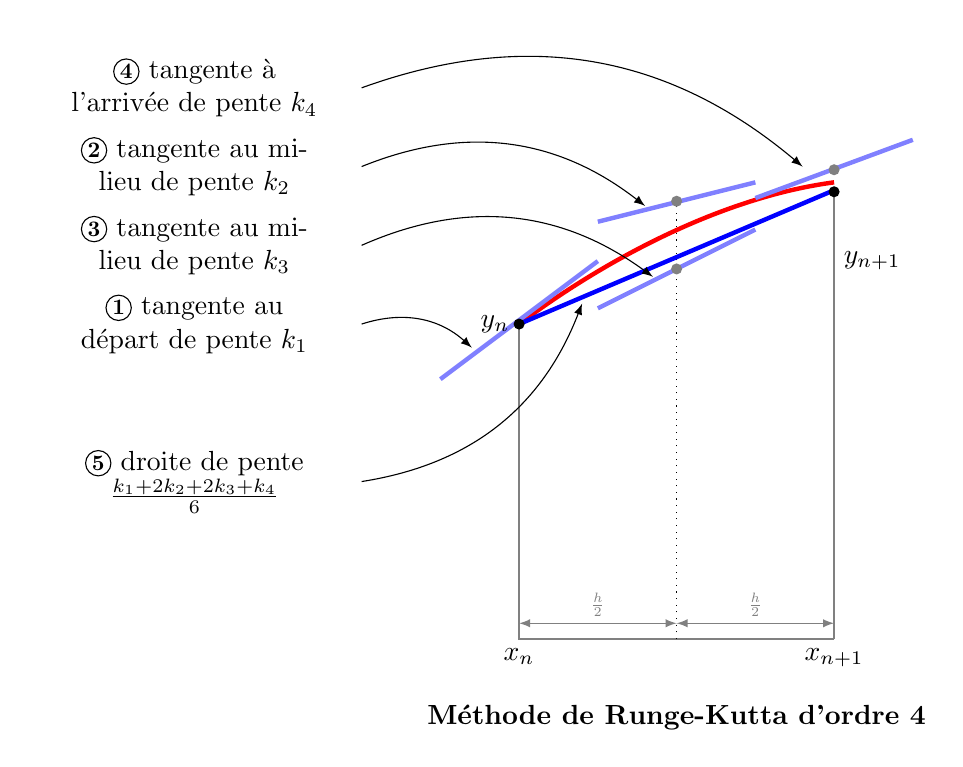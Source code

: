 \begin{tikzpicture}[scale=2]

\draw[thick, gray] (3,0) -- (1,0)--(1,2);
\draw[thick, gray] (3,0)--(3,2.85);
\draw[dotted] (2,0)--++(0,2.8);

  \draw[ultra thick, color=red] (1,2).. controls ++(0.5,0.75*0.5) and (2.25,2.8) ..  (3,2.9);
 % \draw[very thick, dotted, color=red!90] (1.6,2.6).. controls (2,2.8) ..  (2.4,2.82);
  %\draw[very thick, dotted, color=red!90] (1.6,2.3).. controls (2,2.5) ..  (2.4,2.62);

  \draw[ultra thick, color=blue!50] (0.5,1.65) -- ++(1,0.75);  % k1
  \draw[ultra thick, color=blue!50] (1.5,2.65) -- ++(1,0.25);  % k2
  \draw[ultra thick, color=blue!50] (1.5,2.10) -- ++(1,0.5);  % k3
  \draw[ultra thick, color=blue!50] (2.5,2.8) -- ++(1,0.37);  % k4
  \draw[ultra thick, color=blue] (1,2) -- ++(2,0.85);
 \node[below] at (1,0) {$x_n$};
 \node[below] at (3,0) {$x_{n+1}$};

% \node[below] at (1.5,0) {$\frac{x_n+x_{n+1}}{2}$};

\node[left] at (1,2) {$y_n$};
\node[right] at (3,2.4) {$y_{n+1}$};
\fill (1,2) circle (1pt);
\fill (3,2.84) circle (1pt);
\fill[gray] (2,2.78) circle (1pt);
\fill[gray] (2,2.35) circle (1pt);
\fill[gray] (3,2.98) circle (1pt);

\draw[<->,gray,>=latex] (1,0.1)--++(1,0) node[midway, above,scale=0.7] {$\frac h2$};
\draw[<->,gray,>=latex] (2,0.1)--++(1,0) node[midway, above,scale=0.7] {$\frac h2$};

\newcommand*\circled[1]{\tikz[baseline=(char.base)]{
            \node[shape=circle,draw, inner sep=1pt, scale=0.8] (char) {\bf #1};}}

%\draw[<-,>=latex] (1.8,2.37)to[bend left] (0,1.5)  node[left]{courbe};
\draw[<-,>=latex] (0.7,1.85)to[bend right] (0,2.0)  node[left,text width=4cm, align=center]{\circled{1} tangente au départ de pente $k_1$};
\draw[<-,>=latex] (1.8,2.75)to[bend right] (0,3)  node[left,text width=4cm, align=center]{\circled{2} tangente au milieu de pente $k_2$};
\draw[<-,>=latex] (1.85,2.30)to[bend right] (0,2.5)  node[left,text width=4cm, align=center]{\circled{3} tangente au milieu de pente $k_3$};
\draw[<-,>=latex] (2.8,3.0)to[bend right, ] (0,3.5)  node[left,text width=4cm, align=center]{\circled{4} tangente à l'arrivée de pente $k_4$};
\draw[<-,>=latex] (1.4,2.13)to[bend left, ] (0,1)  node[left,text width=4cm, align=center]{\circled{5} droite de pente $\frac { k_1 + 2 k_2 + 2 k_3 + k_4}{6}$};

\node at (2,-0.5) {\bf Méthode de Runge-Kutta d'ordre 4};
\end{tikzpicture}
